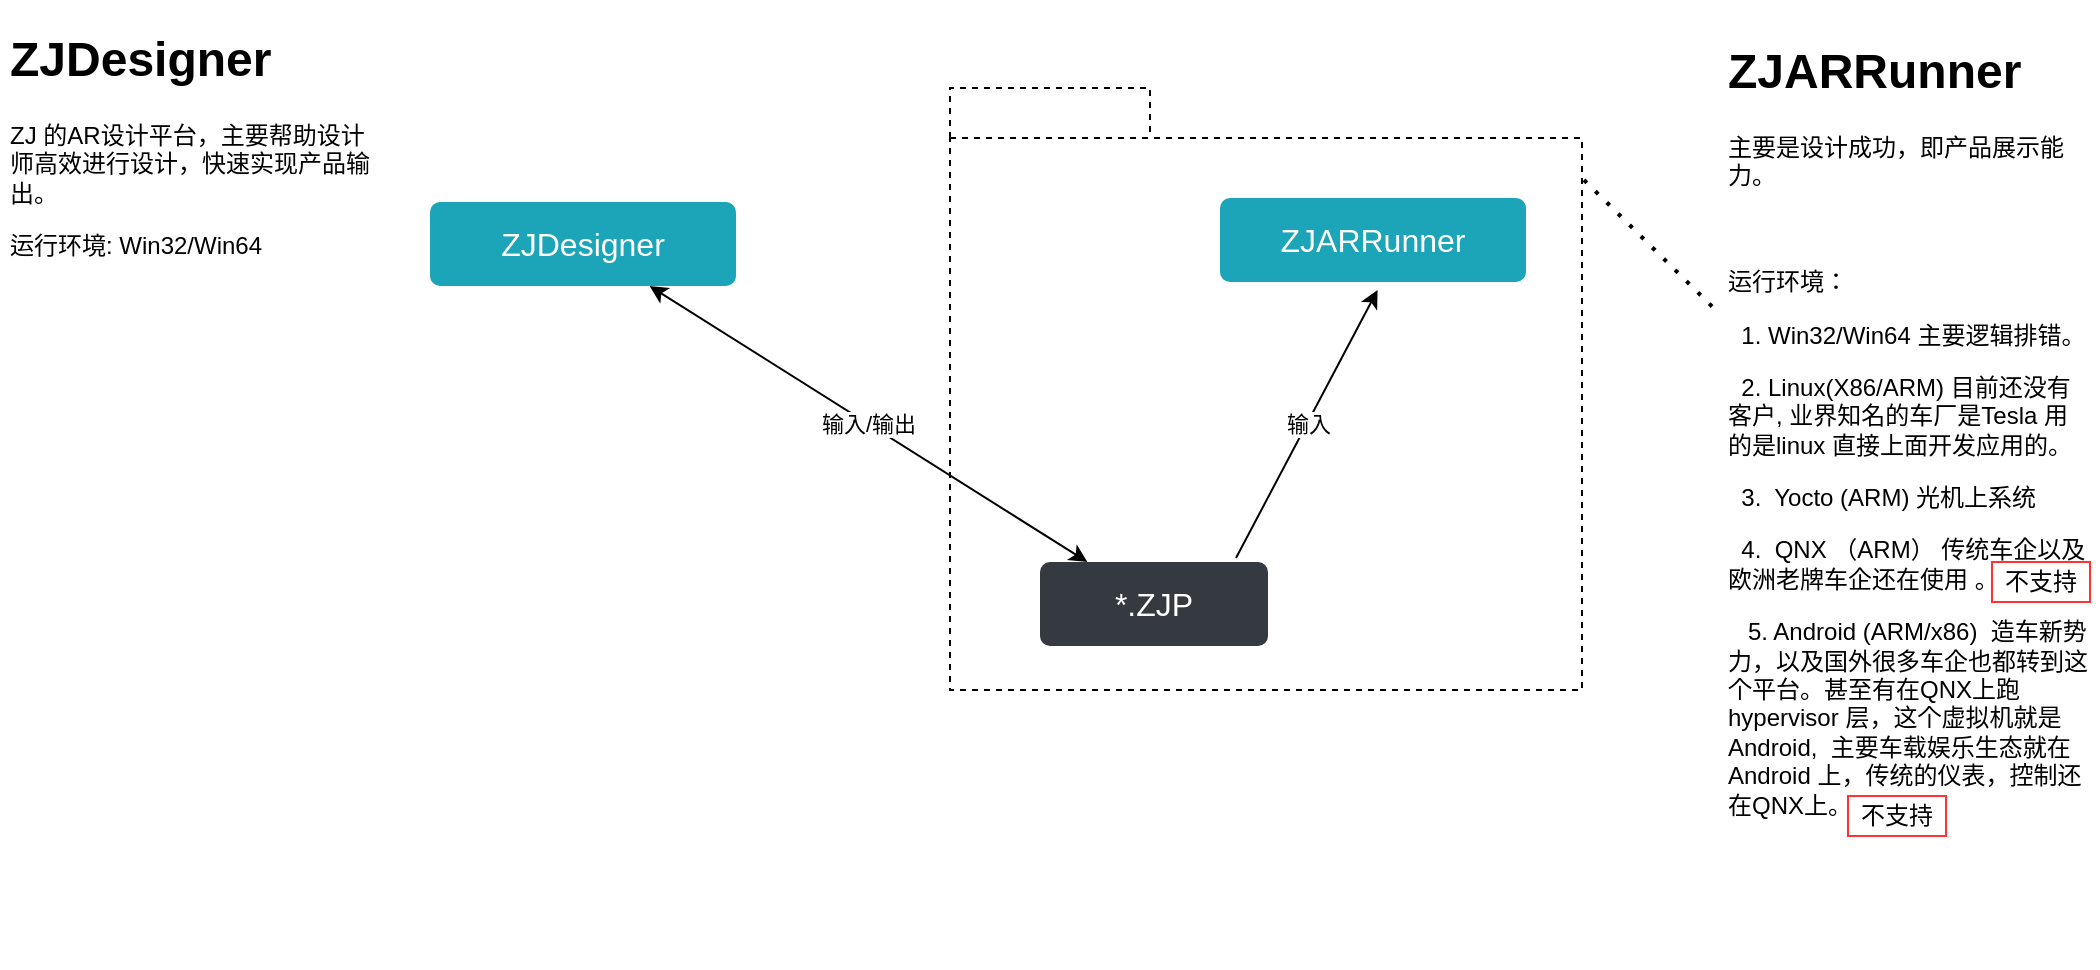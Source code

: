 <mxfile version="18.1.2" type="github">
  <diagram name="Page-1" id="12e1b939-464a-85fe-373e-61e167be1490">
    <mxGraphModel dx="1278" dy="547" grid="0" gridSize="10" guides="1" tooltips="1" connect="1" arrows="1" fold="1" page="1" pageScale="1.5" pageWidth="1169" pageHeight="826" background="none" math="0" shadow="0">
      <root>
        <mxCell id="0" />
        <mxCell id="1" parent="0" />
        <mxCell id="tsflieEWywzMx-2usuDZ-33" value="" style="shape=folder;spacingTop=10;tabWidth=100;tabHeight=25;tabPosition=left;html=1;dashed=1;" parent="1" vertex="1">
          <mxGeometry x="569" y="74" width="316" height="301" as="geometry" />
        </mxCell>
        <mxCell id="tsflieEWywzMx-2usuDZ-24" value="ZJARRunner" style="html=1;shadow=0;dashed=0;shape=mxgraph.bootstrap.rrect;rSize=5;strokeColor=none;strokeWidth=1;fillColor=#1CA5B8;fontColor=#FFFFFF;whiteSpace=wrap;align=center;verticalAlign=middle;spacingLeft=0;fontStyle=0;fontSize=16;spacing=5;" parent="1" vertex="1">
          <mxGeometry x="704" y="129" width="153" height="42" as="geometry" />
        </mxCell>
        <mxCell id="tsflieEWywzMx-2usuDZ-25" value="ZJDesigner" style="html=1;shadow=0;dashed=0;shape=mxgraph.bootstrap.rrect;rSize=5;strokeColor=none;strokeWidth=1;fillColor=#1CA5B8;fontColor=#FFFFFF;whiteSpace=wrap;align=center;verticalAlign=middle;spacingLeft=0;fontStyle=0;fontSize=16;spacing=5;" parent="1" vertex="1">
          <mxGeometry x="309" y="131" width="153" height="42" as="geometry" />
        </mxCell>
        <mxCell id="tsflieEWywzMx-2usuDZ-26" value="*.ZJP" style="html=1;shadow=0;dashed=0;shape=mxgraph.bootstrap.rrect;rSize=5;strokeColor=none;strokeWidth=1;fillColor=#343A40;fontColor=#ffffff;whiteSpace=wrap;align=center;verticalAlign=middle;spacingLeft=0;fontStyle=0;fontSize=16;spacing=5;" parent="1" vertex="1">
          <mxGeometry x="614" y="311" width="114" height="42" as="geometry" />
        </mxCell>
        <mxCell id="tsflieEWywzMx-2usuDZ-29" value="输入/输出&lt;br&gt;" style="endArrow=classic;startArrow=classic;html=1;rounded=0;elbow=vertical;strokeColor=#000000;" parent="1" source="tsflieEWywzMx-2usuDZ-26" target="tsflieEWywzMx-2usuDZ-25" edge="1">
          <mxGeometry width="50" height="50" relative="1" as="geometry">
            <mxPoint x="514" y="207" as="sourcePoint" />
            <mxPoint x="564" y="157" as="targetPoint" />
          </mxGeometry>
        </mxCell>
        <mxCell id="tsflieEWywzMx-2usuDZ-30" value="输入" style="endArrow=classic;html=1;rounded=0;strokeColor=#000000;elbow=vertical;entryX=0.515;entryY=1.095;entryDx=0;entryDy=0;entryPerimeter=0;" parent="1" target="tsflieEWywzMx-2usuDZ-24" edge="1">
          <mxGeometry width="50" height="50" relative="1" as="geometry">
            <mxPoint x="712" y="309" as="sourcePoint" />
            <mxPoint x="747" y="288" as="targetPoint" />
          </mxGeometry>
        </mxCell>
        <mxCell id="tsflieEWywzMx-2usuDZ-34" value="&lt;h1&gt;ZJDesigner&lt;/h1&gt;&lt;p&gt;ZJ 的AR设计平台，主要帮助设计师高效进行设计，快速实现产品输出。&lt;/p&gt;&lt;p&gt;运行环境: Win32/Win64&lt;/p&gt;&lt;p&gt;&lt;br&gt;&lt;/p&gt;" style="text;html=1;strokeColor=none;fillColor=none;spacing=5;spacingTop=-20;whiteSpace=wrap;overflow=hidden;rounded=0;" parent="1" vertex="1">
          <mxGeometry x="94" y="40" width="190" height="120" as="geometry" />
        </mxCell>
        <mxCell id="tsflieEWywzMx-2usuDZ-35" value="" style="endArrow=none;dashed=1;html=1;dashPattern=1 3;strokeWidth=2;rounded=0;elbow=vertical;" parent="1" target="tsflieEWywzMx-2usuDZ-36" edge="1">
          <mxGeometry width="50" height="50" relative="1" as="geometry">
            <mxPoint x="886" y="120" as="sourcePoint" />
            <mxPoint x="936" y="70" as="targetPoint" />
          </mxGeometry>
        </mxCell>
        <mxCell id="tsflieEWywzMx-2usuDZ-36" value="&lt;h1&gt;ZJARRunner&lt;/h1&gt;&lt;p&gt;主要是设计成功，即产品展示能力。&lt;/p&gt;&lt;p&gt;&lt;br&gt;&lt;/p&gt;&lt;p&gt;运行环境：&lt;/p&gt;&lt;p&gt;&amp;nbsp; 1. Win32/Win64 主要逻辑排错。&lt;/p&gt;&lt;p&gt;&amp;nbsp; 2. Linux(X86/ARM) 目前还没有客户, 业界知名的车厂是Tesla 用的是linux 直接上面开发应用的。&lt;/p&gt;&lt;p&gt;&amp;nbsp; 3.&amp;nbsp; Yocto (ARM) 光机上系统&lt;/p&gt;&lt;p&gt;&amp;nbsp; 4.&amp;nbsp; QNX （ARM） 传统车企以及欧洲老牌车企还在使用 。&amp;nbsp;&lt;/p&gt;&lt;p&gt;&amp;nbsp; &amp;nbsp;5. Android (ARM/x86)&amp;nbsp; 造车新势力，以及国外很多车企也都转到这个平台。甚至有在QNX上跑hypervisor 层，这个虚拟机就是Android,&amp;nbsp; 主要车载娱乐生态就在Android 上，传统的仪表，控制还在QNX上。&lt;/p&gt;&lt;p&gt;&amp;nbsp;&lt;/p&gt;" style="text;html=1;strokeColor=none;fillColor=none;spacing=5;spacingTop=-20;whiteSpace=wrap;overflow=hidden;rounded=0;" parent="1" vertex="1">
          <mxGeometry x="953" y="46" width="190" height="468" as="geometry" />
        </mxCell>
        <mxCell id="tsflieEWywzMx-2usuDZ-37" value="不支持" style="text;html=1;strokeColor=#FF3333;fillColor=none;align=center;verticalAlign=middle;whiteSpace=wrap;rounded=0;" parent="1" vertex="1">
          <mxGeometry x="1018" y="428" width="49" height="20" as="geometry" />
        </mxCell>
        <mxCell id="tsflieEWywzMx-2usuDZ-38" value="不支持" style="text;html=1;strokeColor=#FF3333;fillColor=none;align=center;verticalAlign=middle;whiteSpace=wrap;rounded=0;" parent="1" vertex="1">
          <mxGeometry x="1090" y="311" width="49" height="20" as="geometry" />
        </mxCell>
      </root>
    </mxGraphModel>
  </diagram>
</mxfile>
